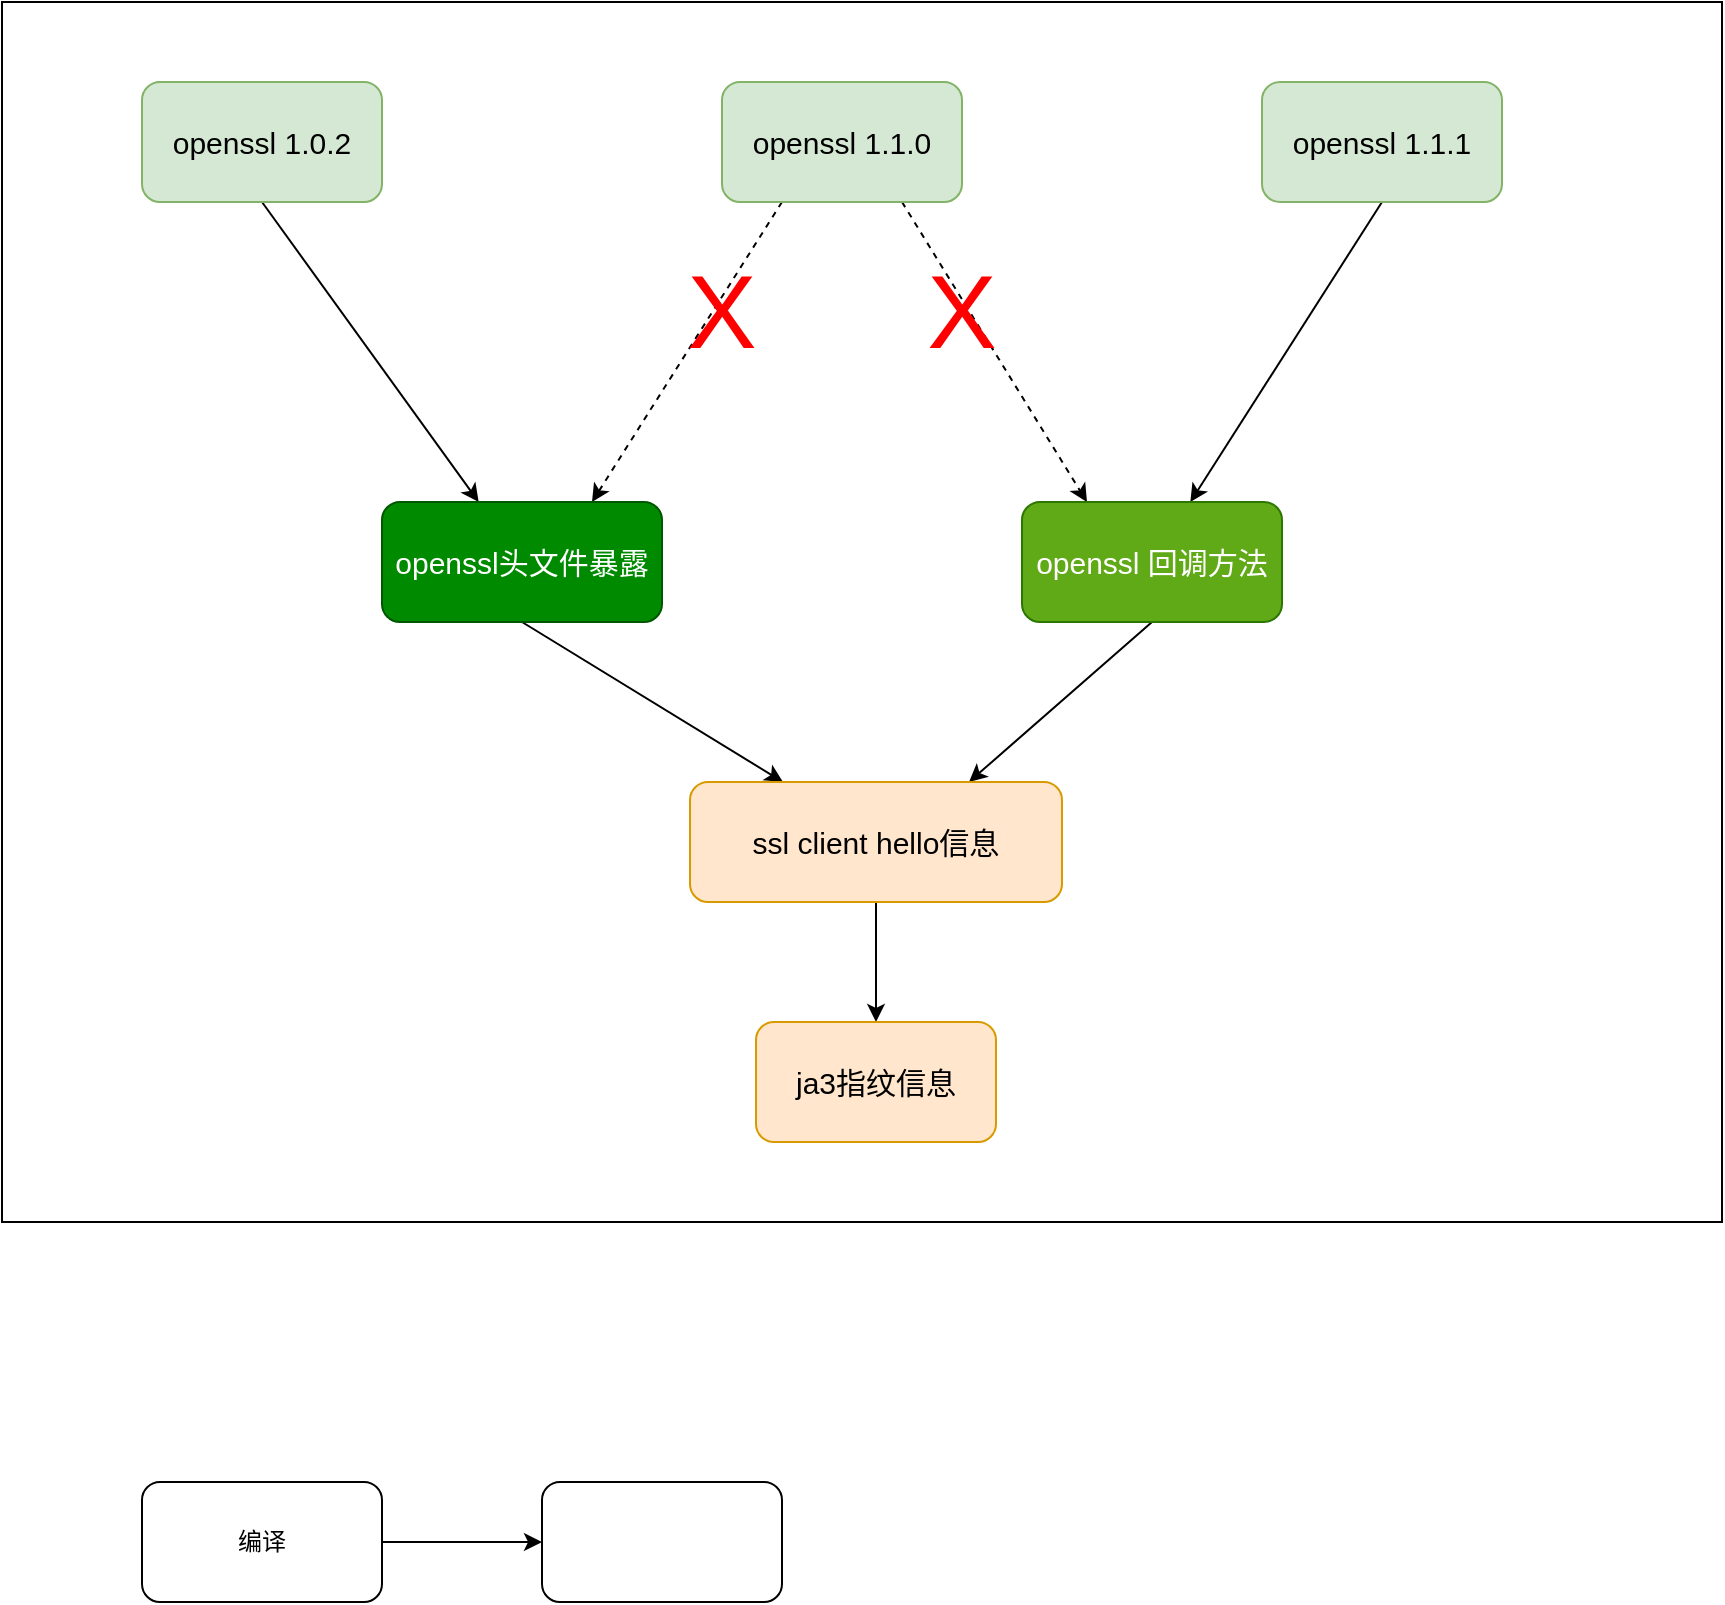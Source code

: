 <mxfile version="22.1.16" type="github">
  <diagram name="第 1 页" id="0mIoXDiDsNPliHBMNAiw">
    <mxGraphModel dx="954" dy="616" grid="1" gridSize="10" guides="1" tooltips="1" connect="1" arrows="1" fold="1" page="1" pageScale="1" pageWidth="827" pageHeight="1169" math="0" shadow="0">
      <root>
        <mxCell id="0" />
        <mxCell id="1" parent="0" />
        <mxCell id="SD0uzy6EoLrcbfccqOef-23" value="" style="rounded=0;whiteSpace=wrap;html=1;" vertex="1" parent="1">
          <mxGeometry x="10" y="180" width="860" height="610" as="geometry" />
        </mxCell>
        <mxCell id="SD0uzy6EoLrcbfccqOef-7" style="rounded=0;orthogonalLoop=1;jettySize=auto;html=1;exitX=0.5;exitY=1;exitDx=0;exitDy=0;" edge="1" parent="1" source="SD0uzy6EoLrcbfccqOef-1" target="SD0uzy6EoLrcbfccqOef-10">
          <mxGeometry relative="1" as="geometry">
            <mxPoint x="140" y="330" as="targetPoint" />
          </mxGeometry>
        </mxCell>
        <mxCell id="SD0uzy6EoLrcbfccqOef-1" value="&lt;font style=&quot;font-size: 15px;&quot;&gt;openssl 1.0.2&lt;/font&gt;" style="rounded=1;whiteSpace=wrap;html=1;fillColor=#d5e8d4;strokeColor=#82b366;" vertex="1" parent="1">
          <mxGeometry x="80" y="220" width="120" height="60" as="geometry" />
        </mxCell>
        <mxCell id="SD0uzy6EoLrcbfccqOef-18" style="rounded=0;orthogonalLoop=1;jettySize=auto;html=1;exitX=0.25;exitY=1;exitDx=0;exitDy=0;entryX=0.75;entryY=0;entryDx=0;entryDy=0;dashed=1;" edge="1" parent="1" source="SD0uzy6EoLrcbfccqOef-2" target="SD0uzy6EoLrcbfccqOef-10">
          <mxGeometry relative="1" as="geometry" />
        </mxCell>
        <mxCell id="SD0uzy6EoLrcbfccqOef-19" style="rounded=0;orthogonalLoop=1;jettySize=auto;html=1;exitX=0.75;exitY=1;exitDx=0;exitDy=0;entryX=0.25;entryY=0;entryDx=0;entryDy=0;dashed=1;" edge="1" parent="1" source="SD0uzy6EoLrcbfccqOef-2" target="SD0uzy6EoLrcbfccqOef-11">
          <mxGeometry relative="1" as="geometry" />
        </mxCell>
        <mxCell id="SD0uzy6EoLrcbfccqOef-2" value="&lt;font style=&quot;font-size: 15px;&quot;&gt;openssl 1.1.0&lt;/font&gt;" style="rounded=1;whiteSpace=wrap;html=1;fillColor=#d5e8d4;strokeColor=#82b366;" vertex="1" parent="1">
          <mxGeometry x="370" y="220" width="120" height="60" as="geometry" />
        </mxCell>
        <mxCell id="SD0uzy6EoLrcbfccqOef-17" style="rounded=0;orthogonalLoop=1;jettySize=auto;html=1;exitX=0.5;exitY=1;exitDx=0;exitDy=0;" edge="1" parent="1" source="SD0uzy6EoLrcbfccqOef-3" target="SD0uzy6EoLrcbfccqOef-11">
          <mxGeometry relative="1" as="geometry" />
        </mxCell>
        <mxCell id="SD0uzy6EoLrcbfccqOef-3" value="&lt;font style=&quot;font-size: 15px;&quot;&gt;openssl 1.1.1&lt;/font&gt;" style="rounded=1;whiteSpace=wrap;html=1;fillColor=#d5e8d4;strokeColor=#82b366;" vertex="1" parent="1">
          <mxGeometry x="640" y="220" width="120" height="60" as="geometry" />
        </mxCell>
        <mxCell id="SD0uzy6EoLrcbfccqOef-13" style="rounded=0;orthogonalLoop=1;jettySize=auto;html=1;exitX=0.5;exitY=1;exitDx=0;exitDy=0;entryX=0.25;entryY=0;entryDx=0;entryDy=0;" edge="1" parent="1" source="SD0uzy6EoLrcbfccqOef-10" target="SD0uzy6EoLrcbfccqOef-12">
          <mxGeometry relative="1" as="geometry" />
        </mxCell>
        <mxCell id="SD0uzy6EoLrcbfccqOef-10" value="&lt;font style=&quot;font-size: 15px;&quot;&gt;openssl头文件暴露&lt;/font&gt;" style="rounded=1;whiteSpace=wrap;html=1;fillColor=#008a00;strokeColor=#005700;fontColor=#ffffff;" vertex="1" parent="1">
          <mxGeometry x="200" y="430" width="140" height="60" as="geometry" />
        </mxCell>
        <mxCell id="SD0uzy6EoLrcbfccqOef-14" style="rounded=0;orthogonalLoop=1;jettySize=auto;html=1;exitX=0.5;exitY=1;exitDx=0;exitDy=0;entryX=0.75;entryY=0;entryDx=0;entryDy=0;" edge="1" parent="1" source="SD0uzy6EoLrcbfccqOef-11" target="SD0uzy6EoLrcbfccqOef-12">
          <mxGeometry relative="1" as="geometry" />
        </mxCell>
        <mxCell id="SD0uzy6EoLrcbfccqOef-11" value="&lt;font style=&quot;font-size: 15px;&quot;&gt;openssl 回调方法&lt;/font&gt;" style="rounded=1;whiteSpace=wrap;html=1;fillColor=#60a917;strokeColor=#2D7600;fontColor=#ffffff;" vertex="1" parent="1">
          <mxGeometry x="520" y="430" width="130" height="60" as="geometry" />
        </mxCell>
        <mxCell id="SD0uzy6EoLrcbfccqOef-16" style="edgeStyle=orthogonalEdgeStyle;rounded=0;orthogonalLoop=1;jettySize=auto;html=1;exitX=0.5;exitY=1;exitDx=0;exitDy=0;entryX=0.5;entryY=0;entryDx=0;entryDy=0;" edge="1" parent="1" source="SD0uzy6EoLrcbfccqOef-12" target="SD0uzy6EoLrcbfccqOef-15">
          <mxGeometry relative="1" as="geometry" />
        </mxCell>
        <mxCell id="SD0uzy6EoLrcbfccqOef-12" value="&lt;font style=&quot;font-size: 15px;&quot;&gt;ssl client hello信息&lt;/font&gt;" style="rounded=1;whiteSpace=wrap;html=1;fillColor=#ffe6cc;strokeColor=#d79b00;" vertex="1" parent="1">
          <mxGeometry x="354" y="570" width="186" height="60" as="geometry" />
        </mxCell>
        <mxCell id="SD0uzy6EoLrcbfccqOef-15" value="&lt;font style=&quot;font-size: 15px;&quot;&gt;ja3指纹信息&lt;/font&gt;" style="rounded=1;whiteSpace=wrap;html=1;fillColor=#ffe6cc;strokeColor=#d79b00;" vertex="1" parent="1">
          <mxGeometry x="387" y="690" width="120" height="60" as="geometry" />
        </mxCell>
        <mxCell id="SD0uzy6EoLrcbfccqOef-20" value="&lt;font color=&quot;#ff0000&quot; style=&quot;font-size: 52px;&quot;&gt;X&lt;/font&gt;" style="text;html=1;strokeColor=none;fillColor=none;align=center;verticalAlign=middle;whiteSpace=wrap;rounded=0;" vertex="1" parent="1">
          <mxGeometry x="340" y="320" width="60" height="30" as="geometry" />
        </mxCell>
        <mxCell id="SD0uzy6EoLrcbfccqOef-22" value="&lt;font color=&quot;#ff0000&quot; style=&quot;font-size: 52px;&quot;&gt;X&lt;/font&gt;" style="text;html=1;strokeColor=none;fillColor=none;align=center;verticalAlign=middle;whiteSpace=wrap;rounded=0;" vertex="1" parent="1">
          <mxGeometry x="460" y="320" width="60" height="30" as="geometry" />
        </mxCell>
        <mxCell id="SD0uzy6EoLrcbfccqOef-26" style="edgeStyle=orthogonalEdgeStyle;rounded=0;orthogonalLoop=1;jettySize=auto;html=1;exitX=1;exitY=0.5;exitDx=0;exitDy=0;entryX=0;entryY=0.5;entryDx=0;entryDy=0;" edge="1" parent="1" source="SD0uzy6EoLrcbfccqOef-24" target="SD0uzy6EoLrcbfccqOef-25">
          <mxGeometry relative="1" as="geometry" />
        </mxCell>
        <mxCell id="SD0uzy6EoLrcbfccqOef-24" value="编译" style="rounded=1;whiteSpace=wrap;html=1;" vertex="1" parent="1">
          <mxGeometry x="80" y="920" width="120" height="60" as="geometry" />
        </mxCell>
        <mxCell id="SD0uzy6EoLrcbfccqOef-25" value="" style="rounded=1;whiteSpace=wrap;html=1;" vertex="1" parent="1">
          <mxGeometry x="280" y="920" width="120" height="60" as="geometry" />
        </mxCell>
      </root>
    </mxGraphModel>
  </diagram>
</mxfile>
